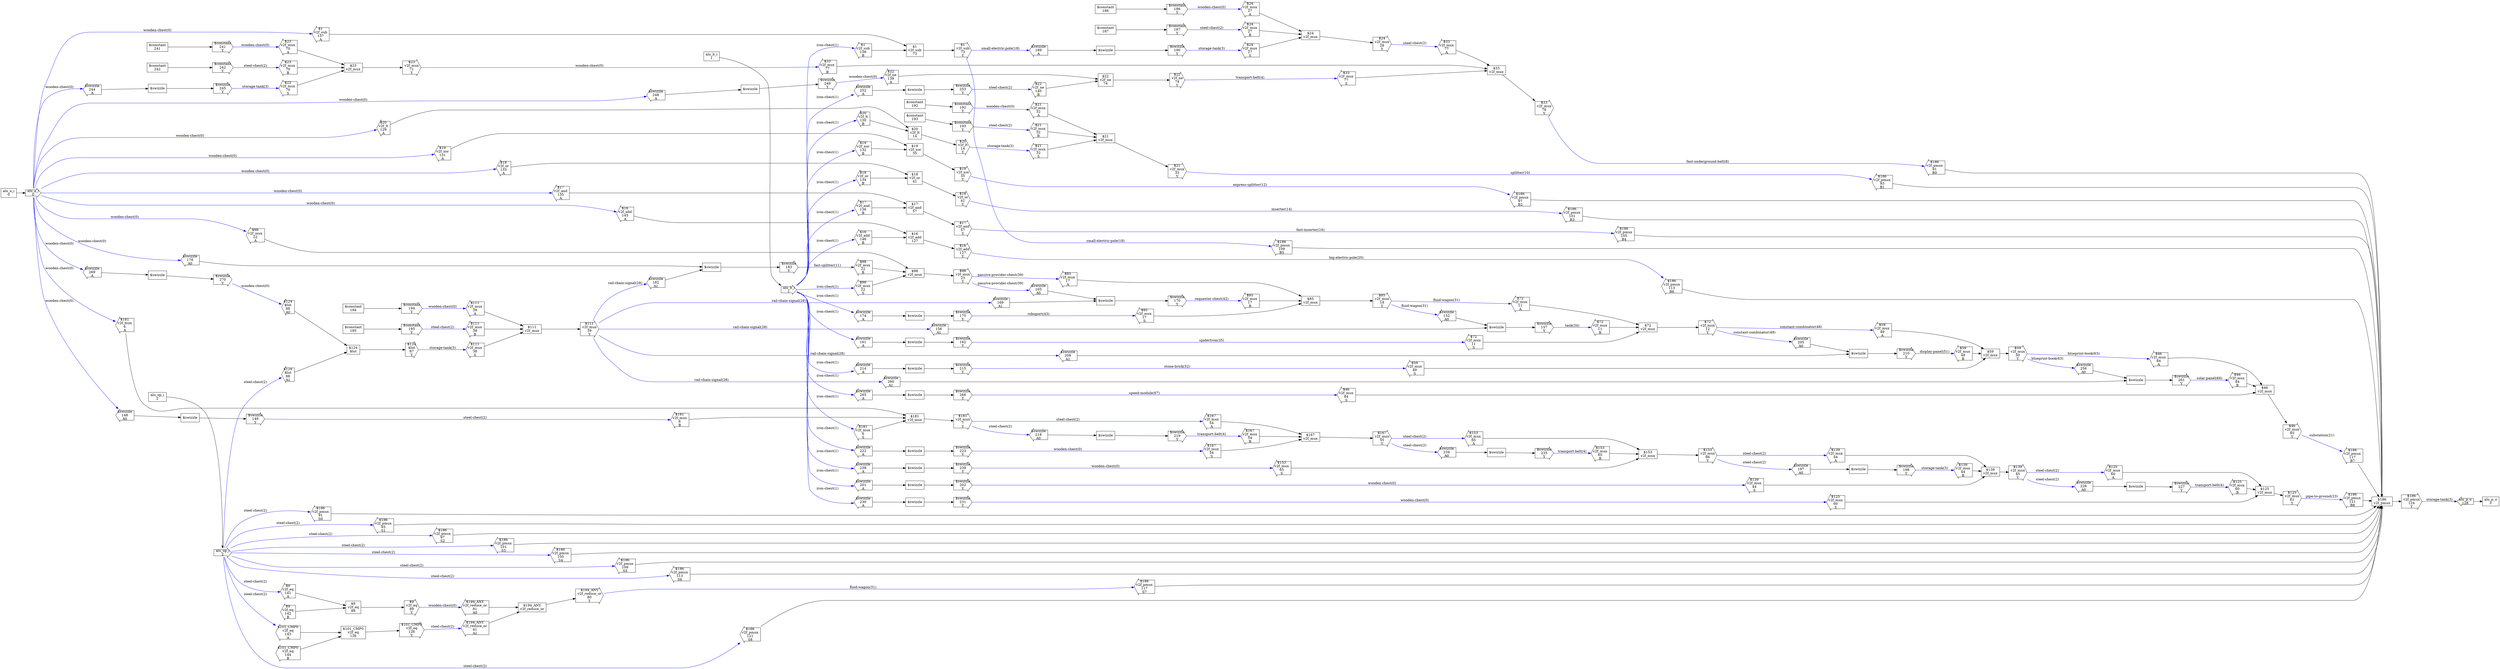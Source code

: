 digraph CheckedDesign {
  rankdir=LR
  n0[shape=box,label="alu_a_i
0"]
  n1[shape=box,label="alu_b_i
1"]
  n2[shape=box,label="alu_op_i
2"]
  n3[shape=box,label="alu_p_o
3"]
  n4[shape=box,label="$181
v2f_mux"]
  n5[shape=box,label="$72
v2f_mux"]
  n6[shape=box,label="$20
v2f_lt
14"]
  n7[shape=box,label="$85
v2f_mux"]
  n8[shape=box,label="$98
v2f_mux"]
  n9[shape=box,label="$24
v2f_mux"]
  n11[shape=box,label="$21
v2f_mux"]
  n12[shape=box,label="$19
v2f_xor
35"]
  n13[shape=box,label="$111
v2f_mux"]
  n14[shape=box,label="$18
v2f_or
41"]
  n16[shape=box,label="$139
v2f_mux"]
  n17[shape=box,label="$59
v2f_mux"]
  n18[shape=box,label="$167
v2f_mux"]
  n19[shape=box,label="$17
v2f_and
57"]
  n20[shape=box,label="$125
v2f_mux"]
  n21[shape=box,label="$153
v2f_mux"]
  n23[shape=box,label="$23
v2f_mux"]
  n24[shape=box,label="$1
v2f_sub
73"]
  n26[shape=box,label="$22
v2f_ne
74"]
  n28[shape=box,label="$33
v2f_mux"]
  n30[shape=box,label="$194_ANY
v2f_reduce_or"]
  n32[shape=box,label="$46
v2f_mux"]
  n33[shape=box,label="$124
$lut"]
  n34[shape=box,label="$9
v2f_eq
89"]
  n35[shape=box,label="$186
v2f_pmux"]
  n36[shape=box,label="$101_CMP0
v2f_eq
126"]
  n38[shape=box,label="$16
v2f_add
127"]
  n39[shape=rarrow,label="alu_a_i
0"]
  n40[shape=rarrow,label="alu_b_i
1"]
  n41[shape=rarrow,label="alu_op_i
2"]
  n42[shape=larrow,label="alu_p_o
128"]
  n43[shape=larrow,label="$181
v2f_mux
6
A"]
  n44[shape=larrow,label="$181
v2f_mux
6
B"]
  n45[shape=larrow,label="$181
v2f_mux
6
S"]
  n46[shape=rarrow,label="$181
v2f_mux
7
Y"]
  n47[shape=larrow,label="$72
v2f_mux
11
A"]
  n48[shape=larrow,label="$72
v2f_mux
11
B"]
  n49[shape=larrow,label="$72
v2f_mux
11
S"]
  n50[shape=rarrow,label="$72
v2f_mux
12
Y"]
  n51[shape=larrow,label="$20
v2f_lt
129
A"]
  n52[shape=larrow,label="$20
v2f_lt
130
B"]
  n53[shape=rarrow,label="$20
v2f_lt
14
Y"]
  n54[shape=larrow,label="$85
v2f_mux
17
A"]
  n55[shape=larrow,label="$85
v2f_mux
17
B"]
  n56[shape=larrow,label="$85
v2f_mux
17
S"]
  n57[shape=rarrow,label="$85
v2f_mux
18
Y"]
  n58[shape=larrow,label="$98
v2f_mux
22
A"]
  n59[shape=larrow,label="$98
v2f_mux
22
B"]
  n60[shape=larrow,label="$98
v2f_mux
22
S"]
  n61[shape=rarrow,label="$98
v2f_mux
23
Y"]
  n62[shape=larrow,label="$24
v2f_mux
27
A"]
  n63[shape=larrow,label="$24
v2f_mux
27
B"]
  n64[shape=larrow,label="$24
v2f_mux
27
S"]
  n65[shape=rarrow,label="$24
v2f_mux
28
Y"]
  n69[shape=larrow,label="$21
v2f_mux
32
A"]
  n70[shape=larrow,label="$21
v2f_mux
32
B"]
  n71[shape=larrow,label="$21
v2f_mux
32
S"]
  n72[shape=rarrow,label="$21
v2f_mux
33
Y"]
  n73[shape=larrow,label="$19
v2f_xor
131
A"]
  n74[shape=larrow,label="$19
v2f_xor
132
B"]
  n75[shape=rarrow,label="$19
v2f_xor
35
Y"]
  n76[shape=larrow,label="$111
v2f_mux
38
A"]
  n77[shape=larrow,label="$111
v2f_mux
38
B"]
  n78[shape=larrow,label="$111
v2f_mux
38
S"]
  n79[shape=rarrow,label="$111
v2f_mux
39
Y"]
  n80[shape=larrow,label="$18
v2f_or
133
A"]
  n81[shape=larrow,label="$18
v2f_or
134
B"]
  n82[shape=rarrow,label="$18
v2f_or
41
Y"]
  n86[shape=larrow,label="$139
v2f_mux
44
A"]
  n87[shape=larrow,label="$139
v2f_mux
44
B"]
  n88[shape=larrow,label="$139
v2f_mux
44
S"]
  n89[shape=rarrow,label="$139
v2f_mux
45
Y"]
  n90[shape=larrow,label="$59
v2f_mux
49
A"]
  n91[shape=larrow,label="$59
v2f_mux
49
B"]
  n92[shape=larrow,label="$59
v2f_mux
49
S"]
  n93[shape=rarrow,label="$59
v2f_mux
50
Y"]
  n94[shape=larrow,label="$167
v2f_mux
54
A"]
  n95[shape=larrow,label="$167
v2f_mux
54
B"]
  n96[shape=larrow,label="$167
v2f_mux
54
S"]
  n97[shape=rarrow,label="$167
v2f_mux
55
Y"]
  n98[shape=larrow,label="$17
v2f_and
135
A"]
  n99[shape=larrow,label="$17
v2f_and
136
B"]
  n100[shape=rarrow,label="$17
v2f_and
57
Y"]
  n101[shape=larrow,label="$125
v2f_mux
60
A"]
  n102[shape=larrow,label="$125
v2f_mux
60
B"]
  n103[shape=larrow,label="$125
v2f_mux
60
S"]
  n104[shape=rarrow,label="$125
v2f_mux
61
Y"]
  n105[shape=larrow,label="$153
v2f_mux
65
A"]
  n106[shape=larrow,label="$153
v2f_mux
65
B"]
  n107[shape=larrow,label="$153
v2f_mux
65
S"]
  n108[shape=rarrow,label="$153
v2f_mux
66
Y"]
  n112[shape=larrow,label="$23
v2f_mux
70
A"]
  n113[shape=larrow,label="$23
v2f_mux
70
B"]
  n114[shape=larrow,label="$23
v2f_mux
70
S"]
  n115[shape=rarrow,label="$23
v2f_mux
71
Y"]
  n116[shape=larrow,label="$1
v2f_sub
137
A"]
  n117[shape=larrow,label="$1
v2f_sub
138
B"]
  n118[shape=rarrow,label="$1
v2f_sub
73
Y"]
  n122[shape=larrow,label="$22
v2f_ne
139
A"]
  n123[shape=larrow,label="$22
v2f_ne
140
B"]
  n124[shape=rarrow,label="$22
v2f_ne
74
Y"]
  n128[shape=larrow,label="$33
v2f_mux
77
A"]
  n129[shape=larrow,label="$33
v2f_mux
77
B"]
  n130[shape=larrow,label="$33
v2f_mux
77
S"]
  n131[shape=rarrow,label="$33
v2f_mux
78
Y"]
  n135[shape=larrow,label="$194_ANY
v2f_reduce_or
81
A0"]
  n136[shape=larrow,label="$194_ANY
v2f_reduce_or
81
A1"]
  n137[shape=rarrow,label="$194_ANY
v2f_reduce_or
80
Y"]
  n141[shape=larrow,label="$46
v2f_mux
84
A"]
  n142[shape=larrow,label="$46
v2f_mux
84
B"]
  n143[shape=larrow,label="$46
v2f_mux
84
S"]
  n144[shape=rarrow,label="$46
v2f_mux
85
Y"]
  n145[shape=larrow,label="$124
$lut
88
A0"]
  n146[shape=larrow,label="$124
$lut
88
A1"]
  n147[shape=rarrow,label="$124
$lut
87
Y"]
  n148[shape=larrow,label="$9
v2f_eq
141
A"]
  n149[shape=larrow,label="$9
v2f_eq
142
B"]
  n150[shape=rarrow,label="$9
v2f_eq
89
Y"]
  n151[shape=larrow,label="$186
v2f_pmux
91
B0"]
  n152[shape=larrow,label="$186
v2f_pmux
93
B1"]
  n153[shape=larrow,label="$186
v2f_pmux
97
B2"]
  n154[shape=larrow,label="$186
v2f_pmux
101
B3"]
  n155[shape=larrow,label="$186
v2f_pmux
105
B4"]
  n156[shape=larrow,label="$186
v2f_pmux
109
B5"]
  n157[shape=larrow,label="$186
v2f_pmux
113
B6"]
  n158[shape=larrow,label="$186
v2f_pmux
117
B7"]
  n159[shape=larrow,label="$186
v2f_pmux
121
B8"]
  n160[shape=larrow,label="$186
v2f_pmux
91
S0"]
  n161[shape=larrow,label="$186
v2f_pmux
93
S1"]
  n162[shape=larrow,label="$186
v2f_pmux
97
S2"]
  n163[shape=larrow,label="$186
v2f_pmux
101
S3"]
  n164[shape=larrow,label="$186
v2f_pmux
105
S4"]
  n165[shape=larrow,label="$186
v2f_pmux
109
S5"]
  n166[shape=larrow,label="$186
v2f_pmux
113
S6"]
  n167[shape=larrow,label="$186
v2f_pmux
117
S7"]
  n168[shape=larrow,label="$186
v2f_pmux
121
S8"]
  n169[shape=rarrow,label="$186
v2f_pmux
124
Y"]
  n170[shape=larrow,label="$101_CMP0
v2f_eq
143
A"]
  n171[shape=larrow,label="$101_CMP0
v2f_eq
144
B"]
  n172[shape=rarrow,label="$101_CMP0
v2f_eq
126
Y"]
  n176[shape=larrow,label="$16
v2f_add
145
A"]
  n177[shape=larrow,label="$16
v2f_add
146
B"]
  n178[shape=rarrow,label="$16
v2f_add
127
Y"]
  n179[shape=box,label="$swizzle"]
  n180[shape=rarrow,label="$swizzle
149
Y"]
  n181[shape=larrow,label="$swizzle
148
A0"]
  n182[shape=box,label="$swizzle"]
  n183[shape=rarrow,label="$swizzle
157
Y"]
  n184[shape=larrow,label="$swizzle
152
A0"]
  n185[shape=larrow,label="$swizzle
156
A1"]
  n186[shape=box,label="$swizzle"]
  n187[shape=rarrow,label="$swizzle
162
Y"]
  n188[shape=larrow,label="$swizzle
161
A"]
  n189[shape=box,label="$swizzle"]
  n190[shape=rarrow,label="$swizzle
170
Y"]
  n191[shape=larrow,label="$swizzle
165
A0"]
  n192[shape=larrow,label="$swizzle
169
A1"]
  n193[shape=box,label="$swizzle"]
  n194[shape=rarrow,label="$swizzle
175
Y"]
  n195[shape=larrow,label="$swizzle
174
A"]
  n196[shape=box,label="$swizzle"]
  n197[shape=rarrow,label="$swizzle
183
Y"]
  n198[shape=larrow,label="$swizzle
178
A0"]
  n199[shape=larrow,label="$swizzle
182
A1"]
  n200[shape=box,label="$constant
186"]
  n201[shape=rarrow,label="$constant
186
Y"]
  n202[shape=box,label="$constant
187"]
  n203[shape=rarrow,label="$constant
187
Y"]
  n204[shape=box,label="$swizzle"]
  n205[shape=rarrow,label="$swizzle
190
Y"]
  n206[shape=larrow,label="$swizzle
189
A"]
  n209[shape=box,label="$constant
192"]
  n210[shape=rarrow,label="$constant
192
Y"]
  n211[shape=box,label="$constant
193"]
  n212[shape=rarrow,label="$constant
193
Y"]
  n213[shape=box,label="$constant
194"]
  n214[shape=rarrow,label="$constant
194
Y"]
  n215[shape=box,label="$constant
195"]
  n216[shape=rarrow,label="$constant
195
Y"]
  n219[shape=box,label="$swizzle"]
  n220[shape=rarrow,label="$swizzle
198
Y"]
  n221[shape=larrow,label="$swizzle
197
A0"]
  n222[shape=box,label="$swizzle"]
  n223[shape=rarrow,label="$swizzle
202
Y"]
  n224[shape=larrow,label="$swizzle
201
A"]
  n225[shape=box,label="$swizzle"]
  n226[shape=rarrow,label="$swizzle
210
Y"]
  n227[shape=larrow,label="$swizzle
205
A0"]
  n228[shape=larrow,label="$swizzle
209
A1"]
  n229[shape=box,label="$swizzle"]
  n230[shape=rarrow,label="$swizzle
215
Y"]
  n231[shape=larrow,label="$swizzle
214
A"]
  n232[shape=box,label="$swizzle"]
  n233[shape=rarrow,label="$swizzle
219
Y"]
  n234[shape=larrow,label="$swizzle
218
A0"]
  n235[shape=box,label="$swizzle"]
  n236[shape=rarrow,label="$swizzle
223
Y"]
  n237[shape=larrow,label="$swizzle
222
A"]
  n238[shape=box,label="$swizzle"]
  n239[shape=rarrow,label="$swizzle
227
Y"]
  n240[shape=larrow,label="$swizzle
226
A0"]
  n241[shape=box,label="$swizzle"]
  n242[shape=rarrow,label="$swizzle
231
Y"]
  n243[shape=larrow,label="$swizzle
230
A"]
  n244[shape=box,label="$swizzle"]
  n245[shape=rarrow,label="$swizzle
235
Y"]
  n246[shape=larrow,label="$swizzle
234
A0"]
  n247[shape=box,label="$swizzle"]
  n248[shape=rarrow,label="$swizzle
239
Y"]
  n249[shape=larrow,label="$swizzle
238
A"]
  n252[shape=box,label="$constant
241"]
  n253[shape=rarrow,label="$constant
241
Y"]
  n254[shape=box,label="$constant
242"]
  n255[shape=rarrow,label="$constant
242
Y"]
  n256[shape=box,label="$swizzle"]
  n257[shape=rarrow,label="$swizzle
245
Y"]
  n258[shape=larrow,label="$swizzle
244
A"]
  n261[shape=box,label="$swizzle"]
  n262[shape=rarrow,label="$swizzle
249
Y"]
  n263[shape=larrow,label="$swizzle
248
A"]
  n264[shape=box,label="$swizzle"]
  n265[shape=rarrow,label="$swizzle
253
Y"]
  n266[shape=larrow,label="$swizzle
252
A"]
  n273[shape=box,label="$swizzle"]
  n274[shape=rarrow,label="$swizzle
261
Y"]
  n275[shape=larrow,label="$swizzle
256
A0"]
  n276[shape=larrow,label="$swizzle
260
A1"]
  n277[shape=box,label="$swizzle"]
  n278[shape=rarrow,label="$swizzle
266
Y"]
  n279[shape=larrow,label="$swizzle
265
A"]
  n280[shape=box,label="$swizzle"]
  n281[shape=rarrow,label="$swizzle
270
Y"]
  n282[shape=larrow,label="$swizzle
269
A"]
  n0 -> n39
  n1 -> n40
  n2 -> n41
  n4 -> n46
  n5 -> n50
  n6 -> n53
  n7 -> n57
  n8 -> n61
  n9 -> n65
  n11 -> n72
  n12 -> n75
  n13 -> n79
  n14 -> n82
  n16 -> n89
  n17 -> n93
  n18 -> n97
  n19 -> n100
  n20 -> n104
  n21 -> n108
  n23 -> n115
  n24 -> n118
  n26 -> n124
  n28 -> n131
  n30 -> n137
  n32 -> n144
  n33 -> n147
  n34 -> n150
  n35 -> n169
  n36 -> n172
  n38 -> n178
  n39 -> n43 [label="wooden-chest(0)",syle=bold,color=blue]
  n39 -> n51 [label="wooden-chest(0)",syle=bold,color=blue]
  n39 -> n58 [label="wooden-chest(0)",syle=bold,color=blue]
  n39 -> n73 [label="wooden-chest(0)",syle=bold,color=blue]
  n39 -> n80 [label="wooden-chest(0)",syle=bold,color=blue]
  n39 -> n98 [label="wooden-chest(0)",syle=bold,color=blue]
  n39 -> n116 [label="wooden-chest(0)",syle=bold,color=blue]
  n39 -> n176 [label="wooden-chest(0)",syle=bold,color=blue]
  n39 -> n181 [label="wooden-chest(0)",syle=bold,color=blue]
  n39 -> n198 [label="wooden-chest(0)",syle=bold,color=blue]
  n39 -> n258 [label="wooden-chest(0)",syle=bold,color=blue]
  n39 -> n263 [label="wooden-chest(0)",syle=bold,color=blue]
  n39 -> n282 [label="wooden-chest(0)",syle=bold,color=blue]
  n40 -> n52 [label="iron-chest(1)",syle=bold,color=blue]
  n40 -> n74 [label="iron-chest(1)",syle=bold,color=blue]
  n40 -> n81 [label="iron-chest(1)",syle=bold,color=blue]
  n40 -> n99 [label="iron-chest(1)",syle=bold,color=blue]
  n40 -> n117 [label="iron-chest(1)",syle=bold,color=blue]
  n40 -> n177 [label="iron-chest(1)",syle=bold,color=blue]
  n40 -> n45 [label="iron-chest(1)",syle=bold,color=blue]
  n40 -> n60 [label="iron-chest(1)",syle=bold,color=blue]
  n40 -> n188 [label="iron-chest(1)",syle=bold,color=blue]
  n40 -> n195 [label="iron-chest(1)",syle=bold,color=blue]
  n40 -> n224 [label="iron-chest(1)",syle=bold,color=blue]
  n40 -> n231 [label="iron-chest(1)",syle=bold,color=blue]
  n40 -> n237 [label="iron-chest(1)",syle=bold,color=blue]
  n40 -> n243 [label="iron-chest(1)",syle=bold,color=blue]
  n40 -> n249 [label="iron-chest(1)",syle=bold,color=blue]
  n40 -> n266 [label="iron-chest(1)",syle=bold,color=blue]
  n40 -> n279 [label="iron-chest(1)",syle=bold,color=blue]
  n41 -> n148 [label="steel-chest(2)",syle=bold,color=blue]
  n41 -> n170 [label="steel-chest(2)",syle=bold,color=blue]
  n41 -> n146 [label="steel-chest(2)",syle=bold,color=blue]
  n41 -> n160 [label="steel-chest(2)",syle=bold,color=blue]
  n41 -> n161 [label="steel-chest(2)",syle=bold,color=blue]
  n41 -> n162 [label="steel-chest(2)",syle=bold,color=blue]
  n41 -> n163 [label="steel-chest(2)",syle=bold,color=blue]
  n41 -> n164 [label="steel-chest(2)",syle=bold,color=blue]
  n41 -> n165 [label="steel-chest(2)",syle=bold,color=blue]
  n41 -> n166 [label="steel-chest(2)",syle=bold,color=blue]
  n41 -> n168 [label="steel-chest(2)",syle=bold,color=blue]
  n42 -> n3
  n43 -> n4
  n44 -> n4
  n45 -> n4
  n46 -> n94 [label="steel-chest(2)",syle=bold,color=blue]
  n46 -> n234 [label="steel-chest(2)",syle=bold,color=blue]
  n47 -> n5
  n48 -> n5
  n49 -> n5
  n50 -> n90 [label="constant-combinator(48)",syle=bold,color=blue]
  n50 -> n227 [label="constant-combinator(48)",syle=bold,color=blue]
  n51 -> n6
  n52 -> n6
  n53 -> n71 [label="storage-tank(3)",syle=bold,color=blue]
  n54 -> n7
  n55 -> n7
  n56 -> n7
  n57 -> n47 [label="fluid-wagon(31)",syle=bold,color=blue]
  n57 -> n184 [label="fluid-wagon(31)",syle=bold,color=blue]
  n58 -> n8
  n59 -> n8
  n60 -> n8
  n61 -> n54 [label="passive-provider-chest(39)",syle=bold,color=blue]
  n61 -> n191 [label="passive-provider-chest(39)",syle=bold,color=blue]
  n62 -> n9
  n63 -> n9
  n64 -> n9
  n65 -> n128 [label="steel-chest(2)",syle=bold,color=blue]
  n69 -> n11
  n70 -> n11
  n71 -> n11
  n72 -> n152 [label="splitter(10)",syle=bold,color=blue]
  n73 -> n12
  n74 -> n12
  n75 -> n153 [label="express-splitter(12)",syle=bold,color=blue]
  n76 -> n13
  n77 -> n13
  n78 -> n13
  n79 -> n185 [label="rail-chain-signal(28)",syle=bold,color=blue]
  n79 -> n192 [label="rail-chain-signal(28)",syle=bold,color=blue]
  n79 -> n199 [label="rail-chain-signal(28)",syle=bold,color=blue]
  n79 -> n228 [label="rail-chain-signal(28)",syle=bold,color=blue]
  n79 -> n276 [label="rail-chain-signal(28)",syle=bold,color=blue]
  n80 -> n14
  n81 -> n14
  n82 -> n154 [label="inserter(14)",syle=bold,color=blue]
  n86 -> n16
  n87 -> n16
  n88 -> n16
  n89 -> n101 [label="steel-chest(2)",syle=bold,color=blue]
  n89 -> n240 [label="steel-chest(2)",syle=bold,color=blue]
  n90 -> n17
  n91 -> n17
  n92 -> n17
  n93 -> n141 [label="blueprint-book(63)",syle=bold,color=blue]
  n93 -> n275 [label="blueprint-book(63)",syle=bold,color=blue]
  n94 -> n18
  n95 -> n18
  n96 -> n18
  n97 -> n105 [label="steel-chest(2)",syle=bold,color=blue]
  n97 -> n246 [label="steel-chest(2)",syle=bold,color=blue]
  n98 -> n19
  n99 -> n19
  n100 -> n155 [label="fast-inserter(16)",syle=bold,color=blue]
  n101 -> n20
  n102 -> n20
  n103 -> n20
  n104 -> n159 [label="pipe-to-ground(23)",syle=bold,color=blue]
  n105 -> n21
  n106 -> n21
  n107 -> n21
  n108 -> n86 [label="steel-chest(2)",syle=bold,color=blue]
  n108 -> n221 [label="steel-chest(2)",syle=bold,color=blue]
  n112 -> n23
  n113 -> n23
  n114 -> n23
  n115 -> n129 [label="wooden-chest(0)",syle=bold,color=blue]
  n116 -> n24
  n117 -> n24
  n118 -> n156 [label="small-electric-pole(18)",syle=bold,color=blue]
  n118 -> n206 [label="small-electric-pole(18)",syle=bold,color=blue]
  n122 -> n26
  n123 -> n26
  n124 -> n130 [label="transport-belt(4)",syle=bold,color=blue]
  n128 -> n28
  n129 -> n28
  n130 -> n28
  n131 -> n151 [label="fast-underground-belt(8)",syle=bold,color=blue]
  n135 -> n30
  n136 -> n30
  n137 -> n167 [label="fluid-wagon(31)",syle=bold,color=blue]
  n141 -> n32
  n142 -> n32
  n143 -> n32
  n144 -> n158 [label="substation(21)",syle=bold,color=blue]
  n145 -> n33
  n146 -> n33
  n147 -> n78 [label="storage-tank(3)",syle=bold,color=blue]
  n148 -> n34
  n149 -> n34
  n150 -> n135 [label="wooden-chest(0)",syle=bold,color=blue]
  n151 -> n35
  n152 -> n35
  n153 -> n35
  n154 -> n35
  n155 -> n35
  n156 -> n35
  n157 -> n35
  n158 -> n35
  n159 -> n35
  n160 -> n35
  n161 -> n35
  n162 -> n35
  n163 -> n35
  n164 -> n35
  n165 -> n35
  n166 -> n35
  n167 -> n35
  n168 -> n35
  n169 -> n42 [label="storage-tank(3)",syle=bold,color=blue]
  n170 -> n36
  n171 -> n36
  n172 -> n136 [label="steel-chest(2)",syle=bold,color=blue]
  n176 -> n38
  n177 -> n38
  n178 -> n157 [label="big-electric-pole(20)",syle=bold,color=blue]
  n179 -> n180
  n180 -> n44 [label="steel-chest(2)",syle=bold,color=blue]
  n181 -> n179
  n182 -> n183
  n183 -> n48 [label="tank(34)",syle=bold,color=blue]
  n184 -> n182
  n185 -> n182
  n186 -> n187
  n187 -> n49 [label="spidertron(35)",syle=bold,color=blue]
  n188 -> n186
  n189 -> n190
  n190 -> n55 [label="requester-chest(42)",syle=bold,color=blue]
  n191 -> n189
  n192 -> n189
  n193 -> n194
  n194 -> n56 [label="roboport(43)",syle=bold,color=blue]
  n195 -> n193
  n196 -> n197
  n197 -> n59 [label="fast-splitter(11)",syle=bold,color=blue]
  n198 -> n196
  n199 -> n196
  n200 -> n201
  n201 -> n62 [label="wooden-chest(0)",syle=bold,color=blue]
  n202 -> n203
  n203 -> n63 [label="steel-chest(2)",syle=bold,color=blue]
  n204 -> n205
  n205 -> n64 [label="storage-tank(3)",syle=bold,color=blue]
  n206 -> n204
  n209 -> n210
  n210 -> n69 [label="wooden-chest(0)",syle=bold,color=blue]
  n211 -> n212
  n212 -> n70 [label="steel-chest(2)",syle=bold,color=blue]
  n213 -> n214
  n214 -> n76 [label="wooden-chest(0)",syle=bold,color=blue]
  n215 -> n216
  n216 -> n77 [label="steel-chest(2)",syle=bold,color=blue]
  n219 -> n220
  n220 -> n87 [label="storage-tank(3)",syle=bold,color=blue]
  n221 -> n219
  n222 -> n223
  n223 -> n88 [label="wooden-chest(0)",syle=bold,color=blue]
  n224 -> n222
  n225 -> n226
  n226 -> n91 [label="display-panel(51)",syle=bold,color=blue]
  n227 -> n225
  n228 -> n225
  n229 -> n230
  n230 -> n92 [label="stone-brick(52)",syle=bold,color=blue]
  n231 -> n229
  n232 -> n233
  n233 -> n95 [label="transport-belt(4)",syle=bold,color=blue]
  n234 -> n232
  n235 -> n236
  n236 -> n96 [label="wooden-chest(0)",syle=bold,color=blue]
  n237 -> n235
  n238 -> n239
  n239 -> n102 [label="transport-belt(4)",syle=bold,color=blue]
  n240 -> n238
  n241 -> n242
  n242 -> n103 [label="wooden-chest(0)",syle=bold,color=blue]
  n243 -> n241
  n244 -> n245
  n245 -> n106 [label="transport-belt(4)",syle=bold,color=blue]
  n246 -> n244
  n247 -> n248
  n248 -> n107 [label="wooden-chest(0)",syle=bold,color=blue]
  n249 -> n247
  n252 -> n253
  n253 -> n112 [label="wooden-chest(0)",syle=bold,color=blue]
  n254 -> n255
  n255 -> n113 [label="steel-chest(2)",syle=bold,color=blue]
  n256 -> n257
  n257 -> n114 [label="storage-tank(3)",syle=bold,color=blue]
  n258 -> n256
  n261 -> n262
  n262 -> n122 [label="wooden-chest(0)",syle=bold,color=blue]
  n263 -> n261
  n264 -> n265
  n265 -> n123 [label="steel-chest(2)",syle=bold,color=blue]
  n266 -> n264
  n273 -> n274
  n274 -> n142 [label="solar-panel(66)",syle=bold,color=blue]
  n275 -> n273
  n276 -> n273
  n277 -> n278
  n278 -> n143 [label="speed-module(67)",syle=bold,color=blue]
  n279 -> n277
  n280 -> n281
  n281 -> n145 [label="wooden-chest(0)",syle=bold,color=blue]
  n282 -> n280
}